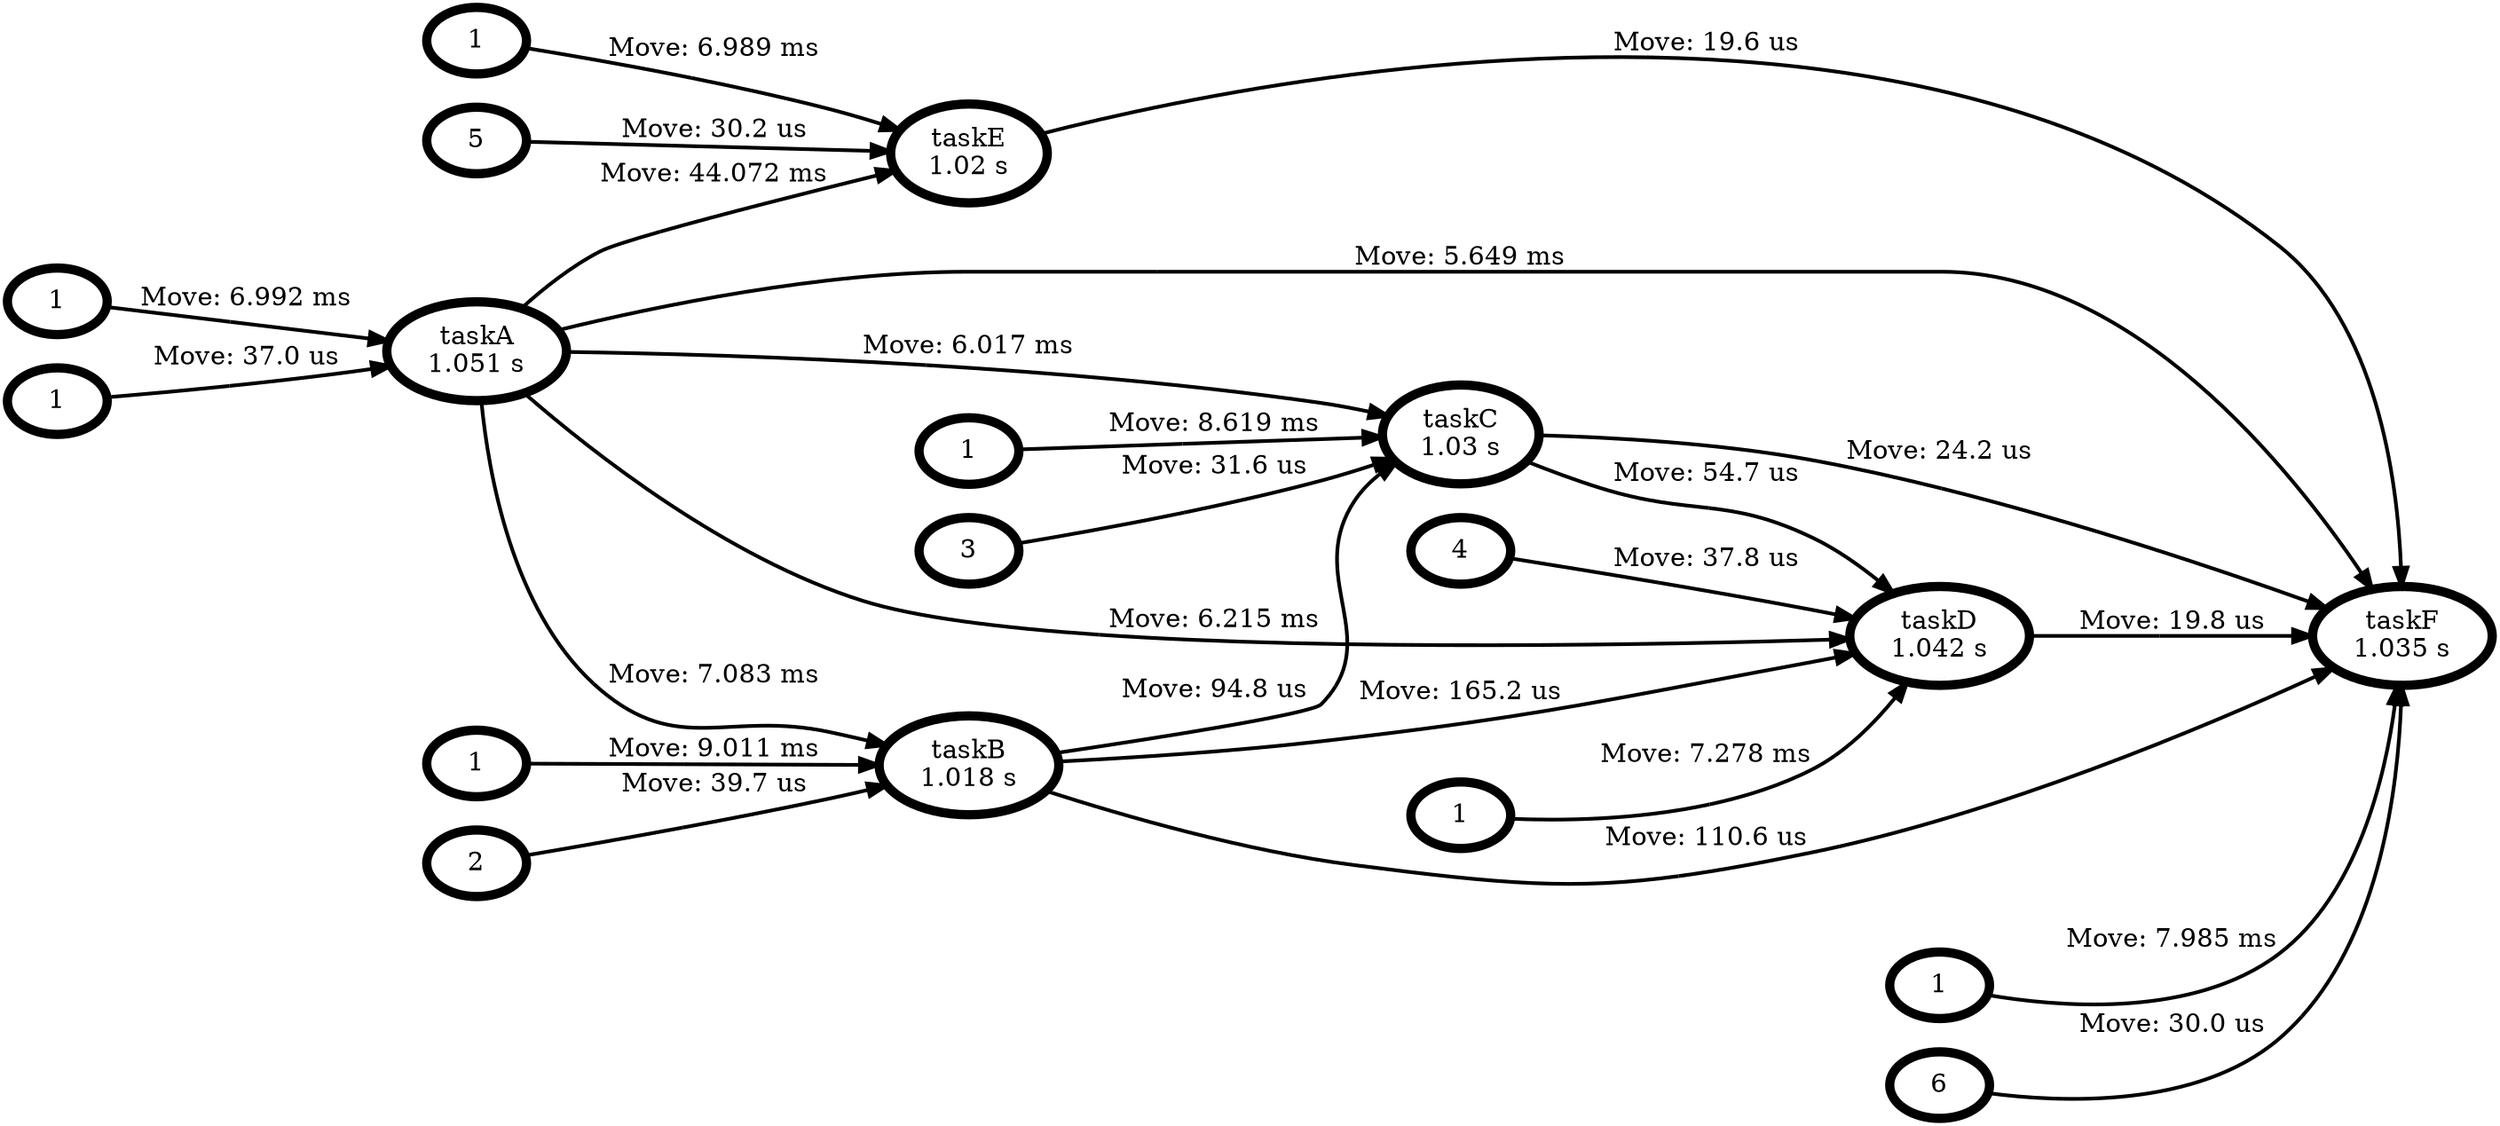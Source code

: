 strict digraph {
graph [layout=dot,rankdir=LR];
n_5 [label="taskA
1.051 s",color="#000000",shape="ellipse",penwidth=5];
n_9 [label="taskE
1.02 s",color="#000000",shape="ellipse",penwidth=5];
n_6 [label="taskB
1.018 s",color="#000000",shape="ellipse",penwidth=5];
n_7 [label="taskC
1.03 s",color="#000000",shape="ellipse",penwidth=5];
n_8 [label="taskD
1.042 s",color="#000000",shape="ellipse",penwidth=5];
n_10 [label="taskF
1.035 s",color="#000000",shape="ellipse",penwidth=5];
n_arg_1_to_5 [label="1",color="black",shape="ellipse",penwidth=5];
n_arg_1_to_5 -> n_5 [label="Move: 6.992 ms",color="black;0.5:#000000",penwidth=2];
n_arg_2_to_5 [label="1",color="black",shape="ellipse",penwidth=5];
n_arg_2_to_5 -> n_5 [label="Move: 37.0 us",color="black;0.5:#000000",penwidth=2];
n_arg_1_to_9 [label="1",color="black",shape="ellipse",penwidth=5];
n_arg_1_to_9 -> n_9 [label="Move: 6.989 ms",color="black;0.5:#000000",penwidth=2];
n_arg_2_to_9 [label="5",color="black",shape="ellipse",penwidth=5];
n_arg_2_to_9 -> n_9 [label="Move: 30.2 us",color="black;0.5:#000000",penwidth=2];
n_arg_1_to_6 [label="1",color="black",shape="ellipse",penwidth=5];
n_arg_1_to_6 -> n_6 [label="Move: 9.011 ms",color="black;0.5:#000000",penwidth=2];
n_arg_2_to_6 [label="2",color="black",shape="ellipse",penwidth=5];
n_arg_2_to_6 -> n_6 [label="Move: 39.7 us",color="black;0.5:#000000",penwidth=2];
n_arg_1_to_7 [label="1",color="black",shape="ellipse",penwidth=5];
n_arg_1_to_7 -> n_7 [label="Move: 8.619 ms",color="black;0.5:#000000",penwidth=2];
n_arg_2_to_7 [label="3",color="black",shape="ellipse",penwidth=5];
n_arg_2_to_7 -> n_7 [label="Move: 31.6 us",color="black;0.5:#000000",penwidth=2];
n_arg_1_to_8 [label="1",color="black",shape="ellipse",penwidth=5];
n_arg_1_to_8 -> n_8 [label="Move: 7.278 ms",color="black;0.5:#000000",penwidth=2];
n_arg_2_to_8 [label="4",color="black",shape="ellipse",penwidth=5];
n_arg_2_to_8 -> n_8 [label="Move: 37.8 us",color="black;0.5:#000000",penwidth=2];
n_arg_1_to_10 [label="1",color="black",shape="ellipse",penwidth=5];
n_arg_1_to_10 -> n_10 [label="Move: 7.985 ms",color="black;0.5:#000000",penwidth=2];
n_arg_2_to_10 [label="6",color="black",shape="ellipse",penwidth=5];
n_arg_2_to_10 -> n_10 [label="Move: 30.0 us",color="black;0.5:#000000",penwidth=2];
n_5 -> n_9 [label="Move: 44.072 ms",color="#000000;0.5:#000000",penwidth=2];
n_5 -> n_6 [label="Move: 7.083 ms",color="#000000;0.5:#000000",penwidth=2];
n_5 -> n_7 [label="Move: 6.017 ms",color="#000000;0.5:#000000",penwidth=2];
n_6 -> n_7 [label="Move: 94.8 us",color="#000000;0.5:#000000",penwidth=2];
n_5 -> n_8 [label="Move: 6.215 ms",color="#000000;0.5:#000000",penwidth=2];
n_6 -> n_8 [label="Move: 165.2 us",color="#000000;0.5:#000000",penwidth=2];
n_7 -> n_8 [label="Move: 54.7 us",color="#000000;0.5:#000000",penwidth=2];
n_5 -> n_10 [label="Move: 5.649 ms",color="#000000;0.5:#000000",penwidth=2];
n_6 -> n_10 [label="Move: 110.6 us",color="#000000;0.5:#000000",penwidth=2];
n_7 -> n_10 [label="Move: 24.2 us",color="#000000;0.5:#000000",penwidth=2];
n_8 -> n_10 [label="Move: 19.8 us",color="#000000;0.5:#000000",penwidth=2];
n_9 -> n_10 [label="Move: 19.6 us",color="#000000;0.5:#000000",penwidth=2];
}
